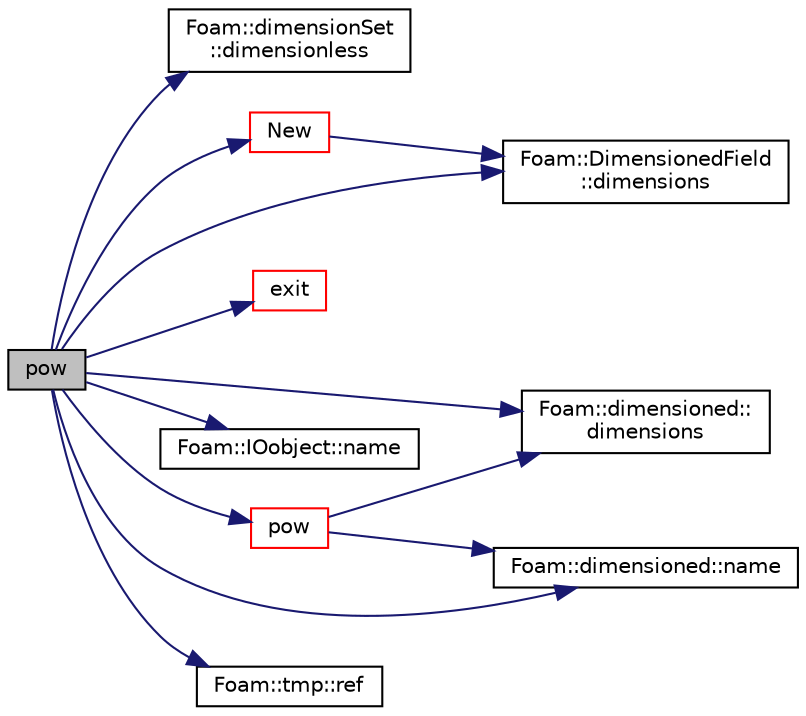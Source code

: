 digraph "pow"
{
  bgcolor="transparent";
  edge [fontname="Helvetica",fontsize="10",labelfontname="Helvetica",labelfontsize="10"];
  node [fontname="Helvetica",fontsize="10",shape=record];
  rankdir="LR";
  Node87056 [label="pow",height=0.2,width=0.4,color="black", fillcolor="grey75", style="filled", fontcolor="black"];
  Node87056 -> Node87057 [color="midnightblue",fontsize="10",style="solid",fontname="Helvetica"];
  Node87057 [label="Foam::dimensionSet\l::dimensionless",height=0.2,width=0.4,color="black",URL="$a27477.html#abfca824f6f787b2201b4de0a47bf46ef",tooltip="Return true if it is dimensionless. "];
  Node87056 -> Node87058 [color="midnightblue",fontsize="10",style="solid",fontname="Helvetica"];
  Node87058 [label="Foam::dimensioned::\ldimensions",height=0.2,width=0.4,color="black",URL="$a27473.html#a512673c2674ca2d38885f1bb5f6994fb",tooltip="Return const reference to dimensions. "];
  Node87056 -> Node87059 [color="midnightblue",fontsize="10",style="solid",fontname="Helvetica"];
  Node87059 [label="Foam::DimensionedField\l::dimensions",height=0.2,width=0.4,color="black",URL="$a27497.html#a512673c2674ca2d38885f1bb5f6994fb",tooltip="Return dimensions. "];
  Node87056 -> Node87060 [color="midnightblue",fontsize="10",style="solid",fontname="Helvetica"];
  Node87060 [label="exit",height=0.2,width=0.4,color="red",URL="$a21851.html#a06ca7250d8e89caf05243ec094843642"];
  Node87056 -> Node87104 [color="midnightblue",fontsize="10",style="solid",fontname="Helvetica"];
  Node87104 [label="Foam::dimensioned::name",height=0.2,width=0.4,color="black",URL="$a27473.html#ade4113569ef0db70665fded275a5e38e",tooltip="Return const reference to name. "];
  Node87056 -> Node87108 [color="midnightblue",fontsize="10",style="solid",fontname="Helvetica"];
  Node87108 [label="Foam::IOobject::name",height=0.2,width=0.4,color="black",URL="$a27249.html#acc80e00a8ac919288fb55bd14cc88bf6",tooltip="Return name. "];
  Node87056 -> Node87109 [color="midnightblue",fontsize="10",style="solid",fontname="Helvetica"];
  Node87109 [label="New",height=0.2,width=0.4,color="red",URL="$a21851.html#a9d62cf14554c95e83f83f14909d9e0ec"];
  Node87109 -> Node87059 [color="midnightblue",fontsize="10",style="solid",fontname="Helvetica"];
  Node87056 -> Node87103 [color="midnightblue",fontsize="10",style="solid",fontname="Helvetica"];
  Node87103 [label="pow",height=0.2,width=0.4,color="red",URL="$a21851.html#a7500c8e9d27a442adc75e287de074c7c"];
  Node87103 -> Node87058 [color="midnightblue",fontsize="10",style="solid",fontname="Helvetica"];
  Node87103 -> Node87104 [color="midnightblue",fontsize="10",style="solid",fontname="Helvetica"];
  Node87056 -> Node87303 [color="midnightblue",fontsize="10",style="solid",fontname="Helvetica"];
  Node87303 [label="Foam::tmp::ref",height=0.2,width=0.4,color="black",URL="$a27077.html#aeaf81e641282874cef07f5b808efc83b",tooltip="Return non-const reference or generate a fatal error. "];
}
